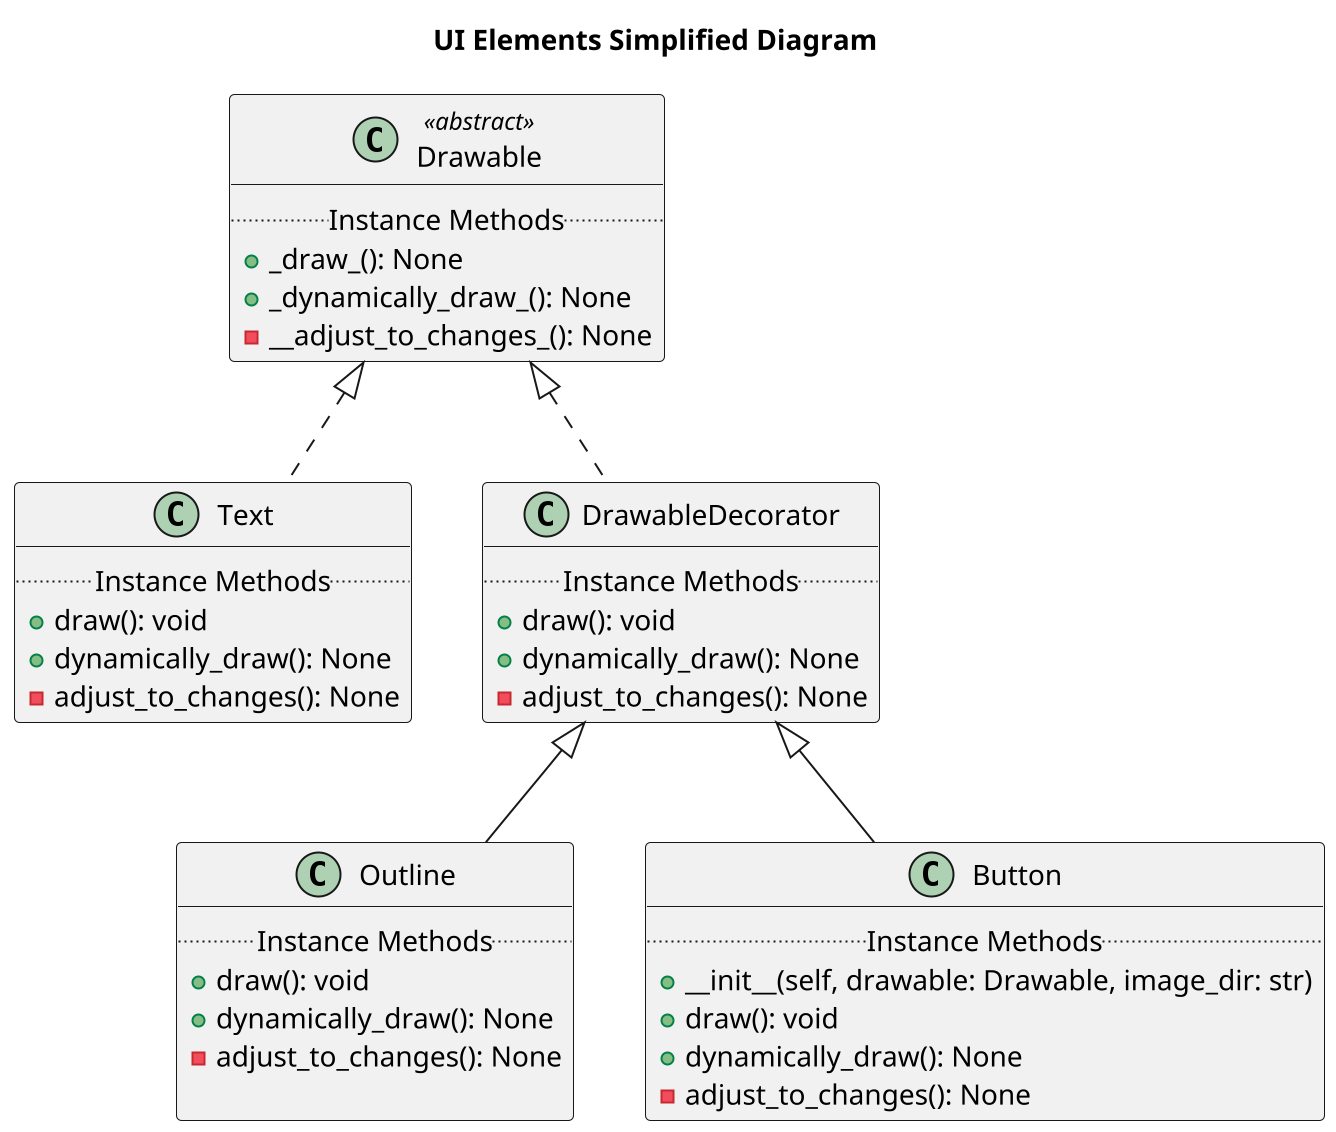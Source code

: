 @startuml
scale 2
title "UI Elements Simplified Diagram"
class Drawable <<abstract>>{
    .. Instance Methods ..
    + _draw_(): None
    + _dynamically_draw_(): None
    - __adjust_to_changes_(): None
}

class Text implements Drawable{
    .. Instance Methods ..
    + draw(): void
    + dynamically_draw(): None
    - adjust_to_changes(): None
}


class DrawableDecorator implements Drawable{
    .. Instance Methods ..
    + draw(): void
    + dynamically_draw(): None
    - adjust_to_changes(): None
}

class Outline extends DrawableDecorator{
    .. Instance Methods ..
    + draw(): void
    + dynamically_draw(): None
    - adjust_to_changes(): None

}

class Button extends DrawableDecorator{
    .. Instance Methods ..
    + __init__(self, drawable: Drawable, image_dir: str)
    + draw(): void
    + dynamically_draw(): None
    - adjust_to_changes(): None
}
@enduml